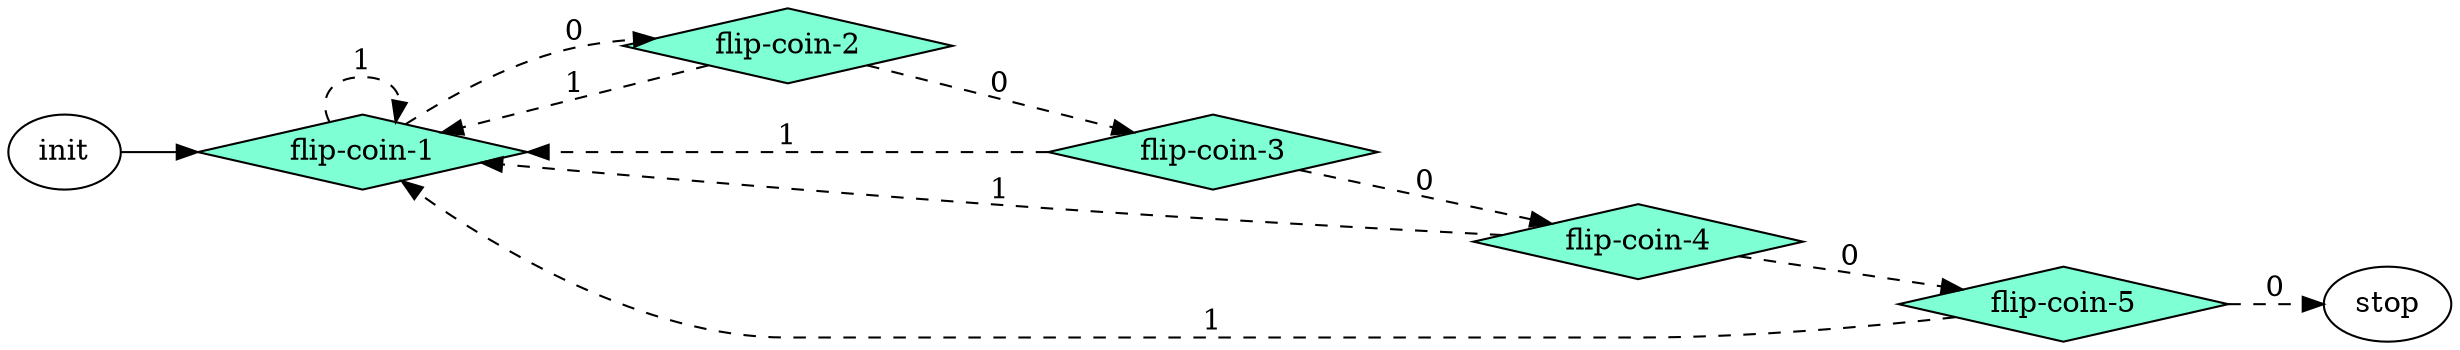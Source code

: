 digraph Taskflow {
p0x7fa9a4803e30[label="init" ];
p0x7fa9a4803e30 -> p0x7fa9a4803f50;
p0x7fa9a4803f50[label="flip-coin-1" shape=diamond color=black fillcolor=aquamarine style=filled];
p0x7fa9a4803f50 -> p0x7fa9a4804070 [style=dashed label="0"];
p0x7fa9a4803f50 -> p0x7fa9a4803f50 [style=dashed label="1"];
p0x7fa9a4804070[label="flip-coin-2" shape=diamond color=black fillcolor=aquamarine style=filled];
p0x7fa9a4804070 -> p0x7fa9a4804190 [style=dashed label="0"];
p0x7fa9a4804070 -> p0x7fa9a4803f50 [style=dashed label="1"];
p0x7fa9a4804190[label="flip-coin-3" shape=diamond color=black fillcolor=aquamarine style=filled];
p0x7fa9a4804190 -> p0x7fa9a48042b0 [style=dashed label="0"];
p0x7fa9a4804190 -> p0x7fa9a4803f50 [style=dashed label="1"];
p0x7fa9a48042b0[label="flip-coin-4" shape=diamond color=black fillcolor=aquamarine style=filled];
p0x7fa9a48042b0 -> p0x7fa9a48043d0 [style=dashed label="0"];
p0x7fa9a48042b0 -> p0x7fa9a4803f50 [style=dashed label="1"];
p0x7fa9a48043d0[label="flip-coin-5" shape=diamond color=black fillcolor=aquamarine style=filled];
p0x7fa9a48043d0 -> p0x7fa9a48044f0 [style=dashed label="0"];
p0x7fa9a48043d0 -> p0x7fa9a4803f50 [style=dashed label="1"];
p0x7fa9a48044f0[label="stop" ];
rankdir="LR"
}

